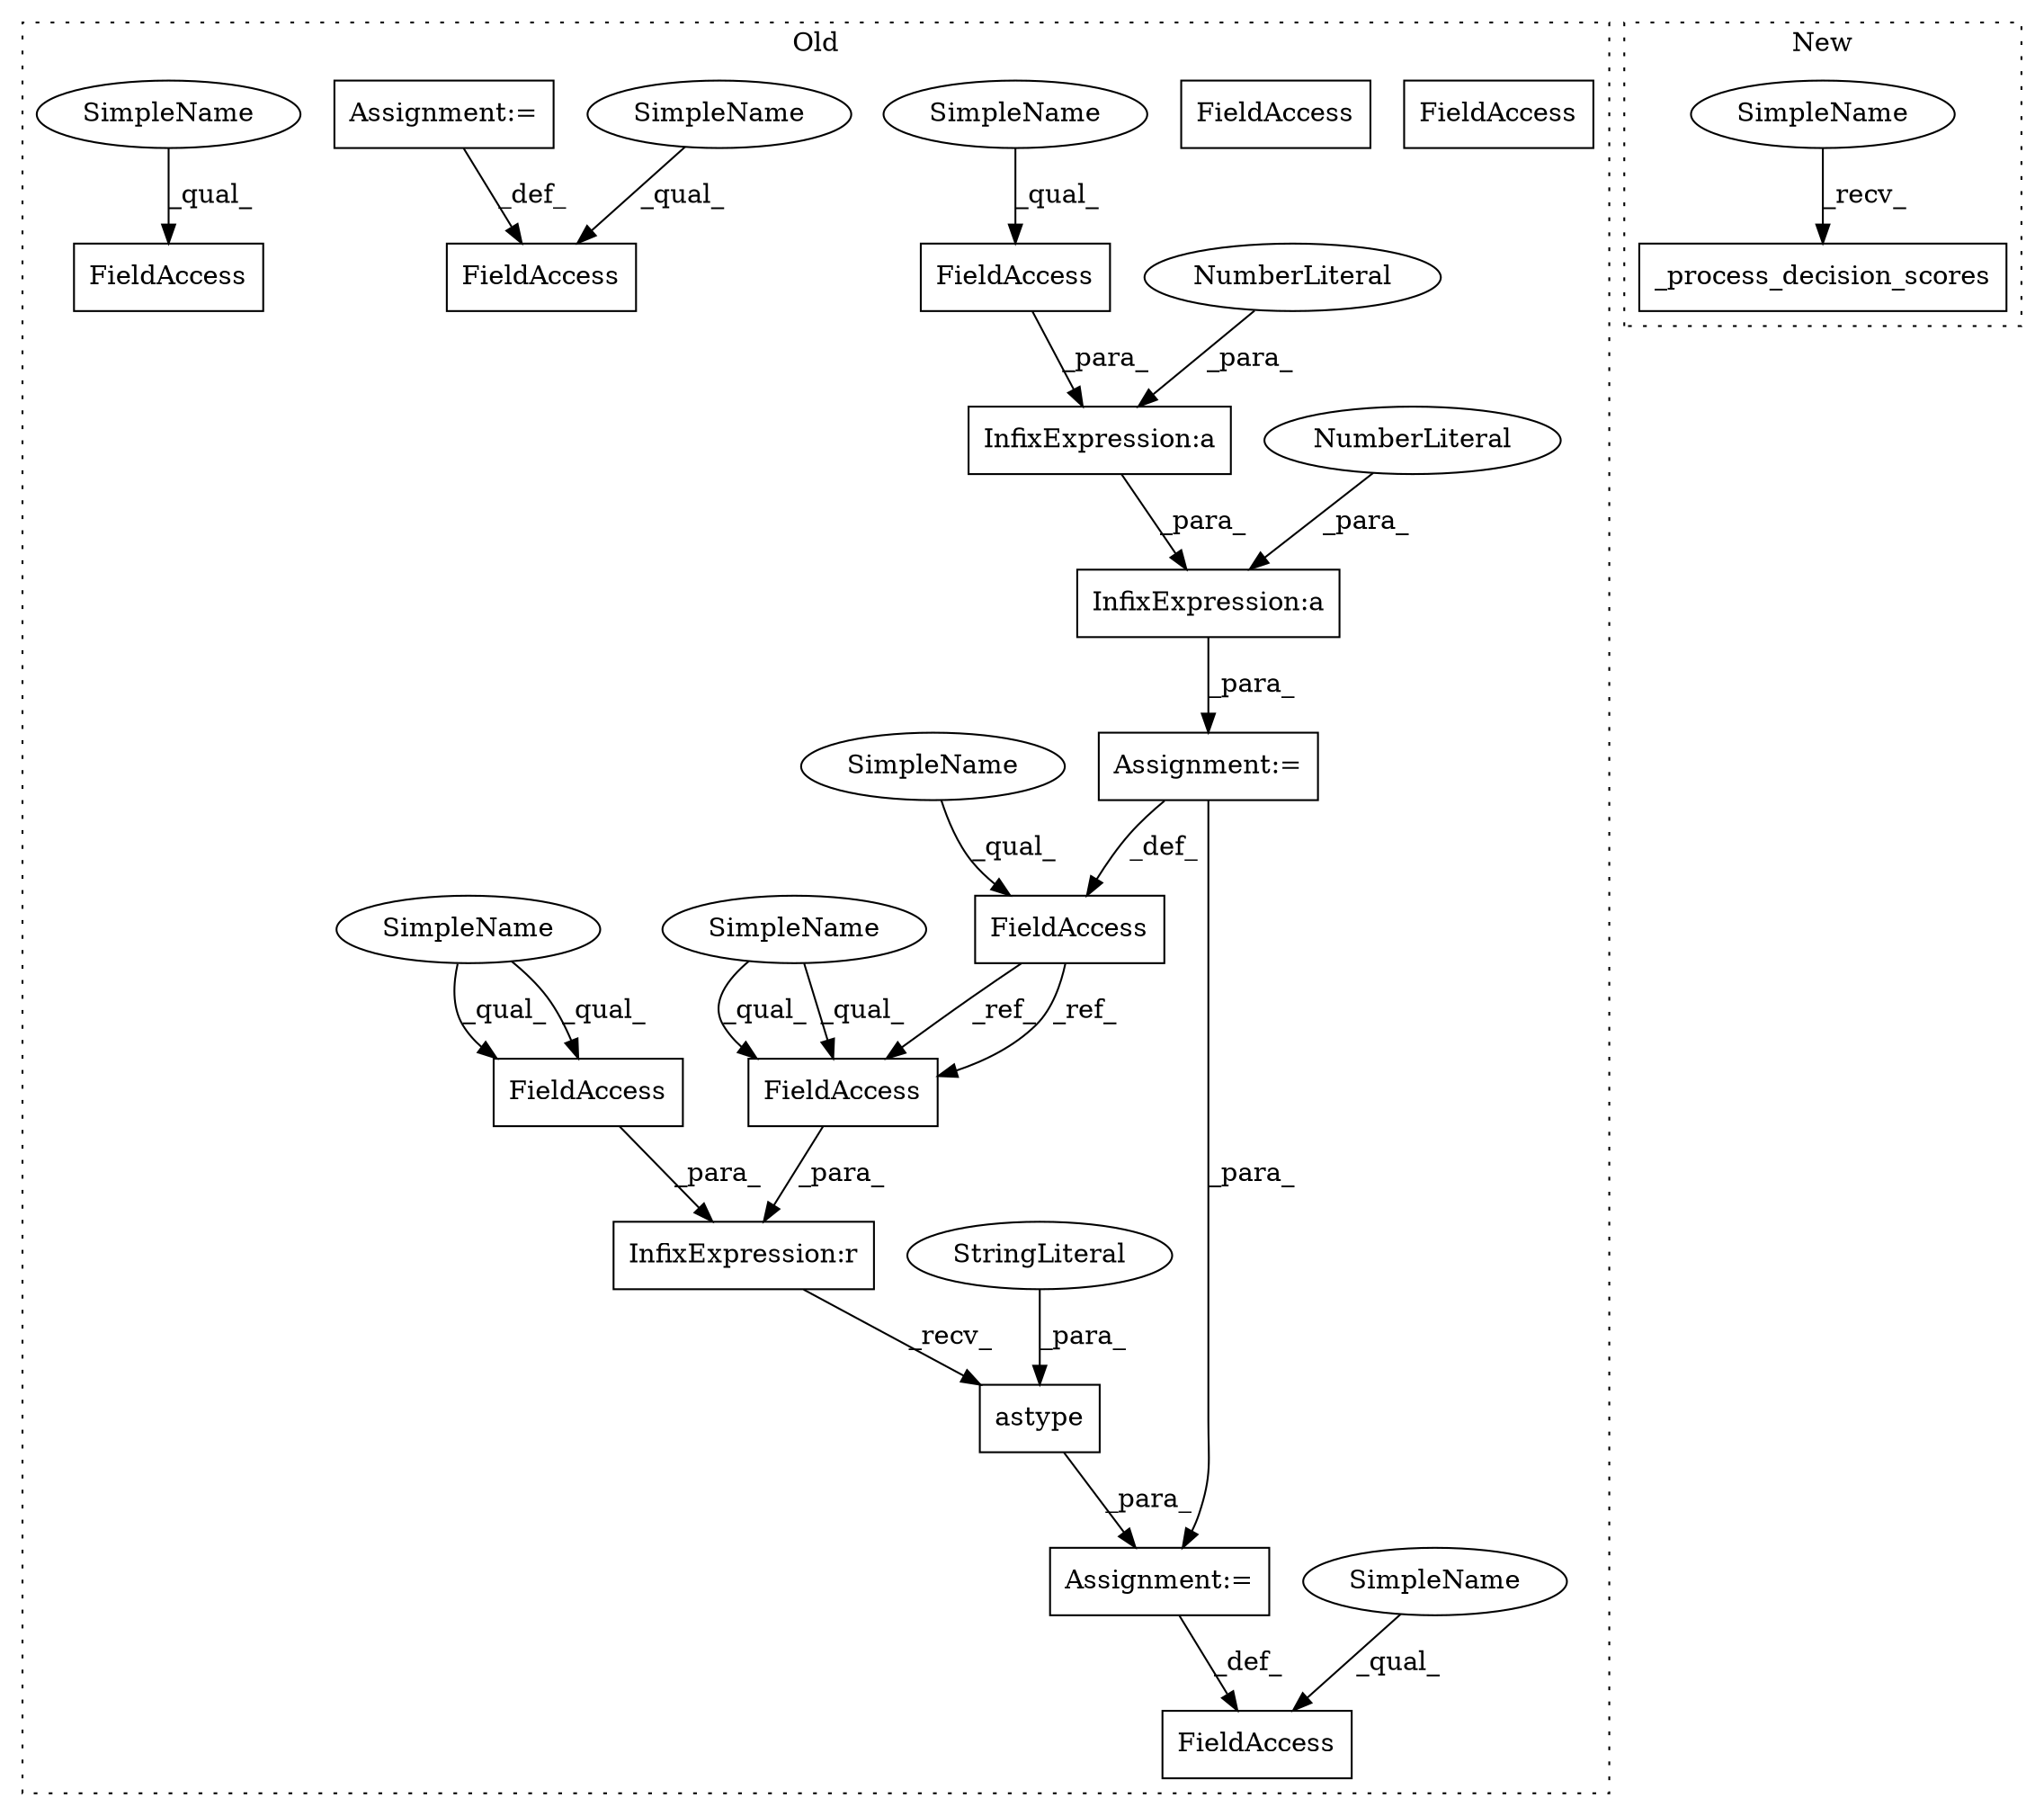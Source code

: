 digraph G {
subgraph cluster0 {
1 [label="astype" a="32" s="3335,3347" l="7,1" shape="box"];
3 [label="InfixExpression:a" a="27" s="3157" l="3" shape="box"];
4 [label="InfixExpression:a" a="27" s="3162" l="3" shape="box"];
5 [label="NumberLiteral" a="34" s="3154" l="3" shape="ellipse"];
6 [label="NumberLiteral" a="34" s="3161" l="1" shape="ellipse"];
7 [label="InfixExpression:r" a="27" s="3315" l="3" shape="box"];
8 [label="FieldAccess" a="22" s="3282" l="11" shape="box"];
9 [label="FieldAccess" a="22" s="3423" l="20" shape="box"];
10 [label="FieldAccess" a="22" s="3165" l="18" shape="box"];
11 [label="FieldAccess" a="22" s="3295" l="20" shape="box"];
12 [label="FieldAccess" a="22" s="3105" l="15" shape="box"];
13 [label="FieldAccess" a="22" s="3318" l="15" shape="box"];
14 [label="StringLiteral" a="45" s="3342" l="5" shape="ellipse"];
15 [label="Assignment:=" a="7" s="3293" l="1" shape="box"];
16 [label="Assignment:=" a="7" s="3120" l="1" shape="box"];
17 [label="FieldAccess" a="22" s="3401" l="11" shape="box"];
18 [label="Assignment:=" a="7" s="3412" l="1" shape="box"];
19 [label="SimpleName" a="42" s="3165" l="4" shape="ellipse"];
20 [label="SimpleName" a="42" s="3401" l="4" shape="ellipse"];
21 [label="SimpleName" a="42" s="3295" l="4" shape="ellipse"];
22 [label="SimpleName" a="42" s="3282" l="4" shape="ellipse"];
23 [label="SimpleName" a="42" s="3423" l="4" shape="ellipse"];
24 [label="SimpleName" a="42" s="3105" l="4" shape="ellipse"];
25 [label="SimpleName" a="42" s="3318" l="4" shape="ellipse"];
26 [label="FieldAccess" a="22" s="3295" l="20" shape="box"];
27 [label="FieldAccess" a="22" s="3318" l="15" shape="box"];
label = "Old";
style="dotted";
}
subgraph cluster1 {
2 [label="_process_decision_scores" a="32" s="3201" l="26" shape="box"];
28 [label="SimpleName" a="42" s="3196" l="4" shape="ellipse"];
label = "New";
style="dotted";
}
1 -> 15 [label="_para_"];
3 -> 16 [label="_para_"];
4 -> 3 [label="_para_"];
5 -> 3 [label="_para_"];
6 -> 4 [label="_para_"];
7 -> 1 [label="_recv_"];
10 -> 4 [label="_para_"];
12 -> 27 [label="_ref_"];
12 -> 27 [label="_ref_"];
14 -> 1 [label="_para_"];
15 -> 8 [label="_def_"];
16 -> 15 [label="_para_"];
16 -> 12 [label="_def_"];
18 -> 17 [label="_def_"];
19 -> 10 [label="_qual_"];
20 -> 17 [label="_qual_"];
21 -> 26 [label="_qual_"];
21 -> 26 [label="_qual_"];
22 -> 8 [label="_qual_"];
23 -> 9 [label="_qual_"];
24 -> 12 [label="_qual_"];
25 -> 27 [label="_qual_"];
25 -> 27 [label="_qual_"];
26 -> 7 [label="_para_"];
27 -> 7 [label="_para_"];
28 -> 2 [label="_recv_"];
}